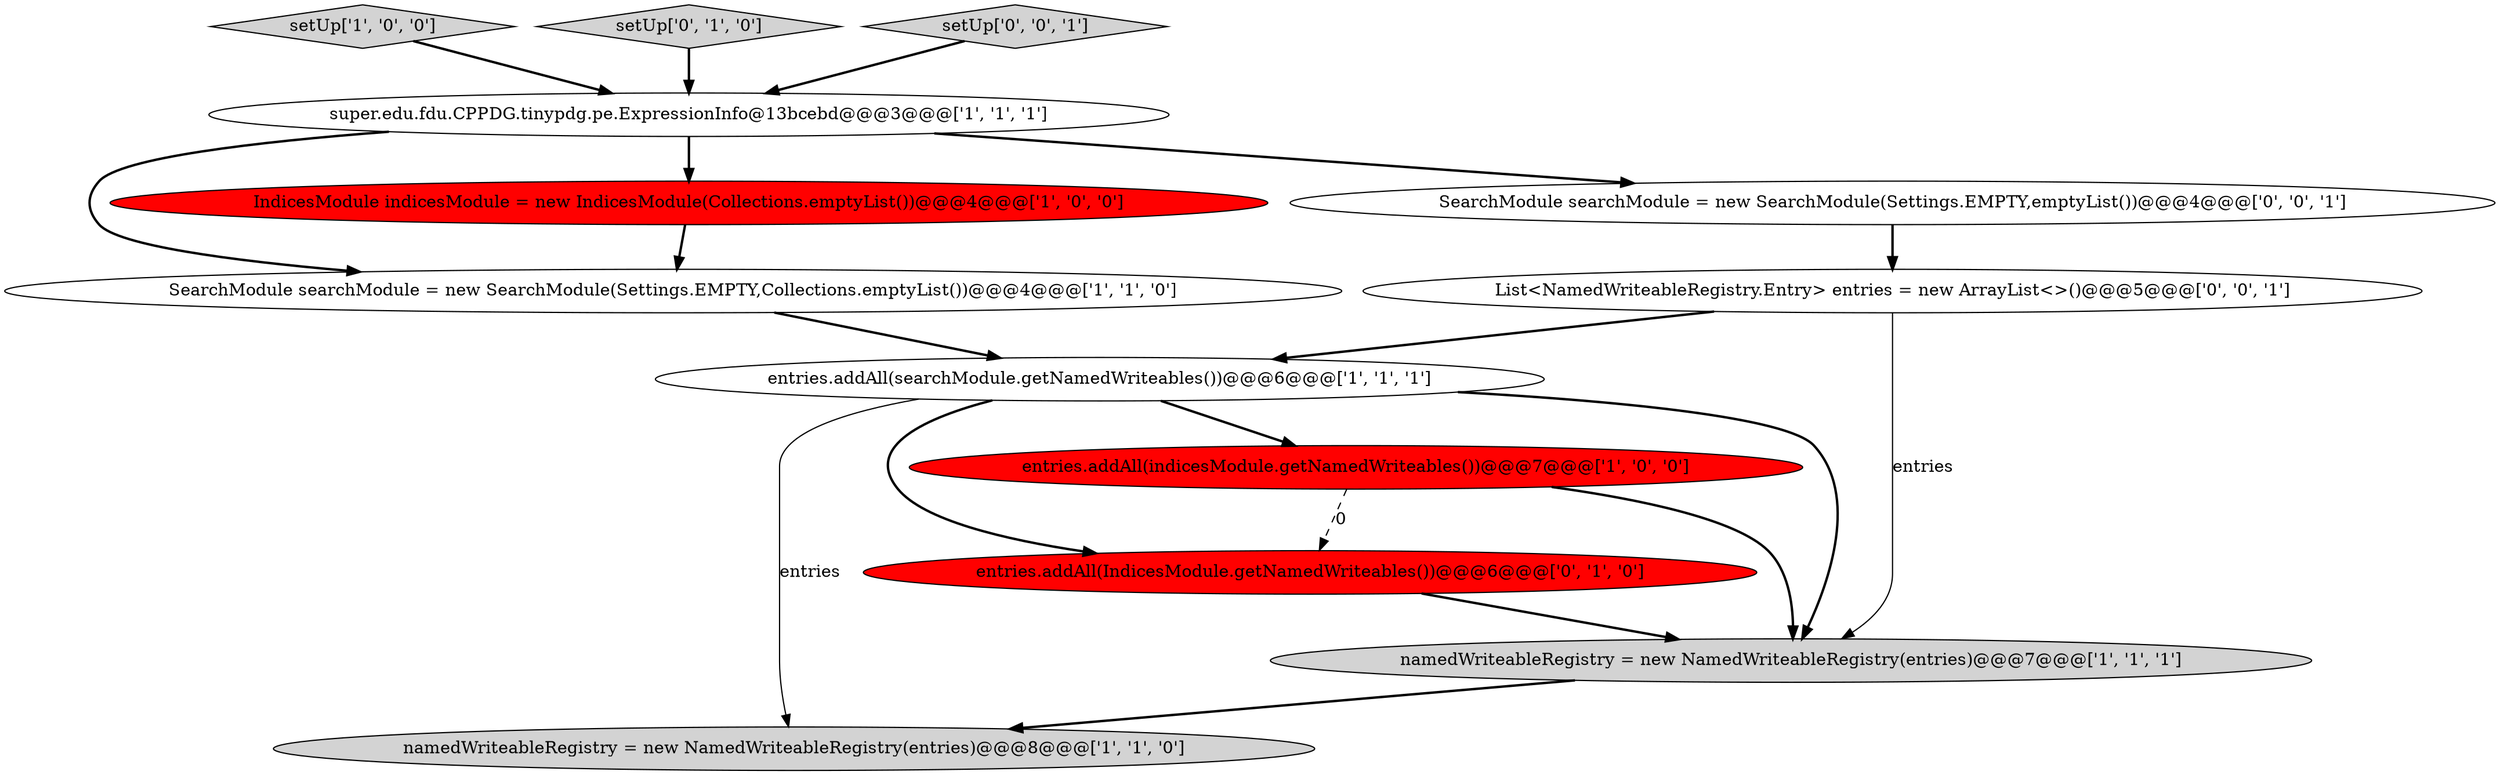 digraph {
4 [style = filled, label = "setUp['1', '0', '0']", fillcolor = lightgray, shape = diamond image = "AAA0AAABBB1BBB"];
7 [style = filled, label = "entries.addAll(indicesModule.getNamedWriteables())@@@7@@@['1', '0', '0']", fillcolor = red, shape = ellipse image = "AAA1AAABBB1BBB"];
0 [style = filled, label = "IndicesModule indicesModule = new IndicesModule(Collections.emptyList())@@@4@@@['1', '0', '0']", fillcolor = red, shape = ellipse image = "AAA1AAABBB1BBB"];
1 [style = filled, label = "SearchModule searchModule = new SearchModule(Settings.EMPTY,Collections.emptyList())@@@4@@@['1', '1', '0']", fillcolor = white, shape = ellipse image = "AAA0AAABBB1BBB"];
10 [style = filled, label = "SearchModule searchModule = new SearchModule(Settings.EMPTY,emptyList())@@@4@@@['0', '0', '1']", fillcolor = white, shape = ellipse image = "AAA0AAABBB3BBB"];
2 [style = filled, label = "namedWriteableRegistry = new NamedWriteableRegistry(entries)@@@7@@@['1', '1', '1']", fillcolor = lightgray, shape = ellipse image = "AAA0AAABBB1BBB"];
9 [style = filled, label = "entries.addAll(IndicesModule.getNamedWriteables())@@@6@@@['0', '1', '0']", fillcolor = red, shape = ellipse image = "AAA1AAABBB2BBB"];
3 [style = filled, label = "namedWriteableRegistry = new NamedWriteableRegistry(entries)@@@8@@@['1', '1', '0']", fillcolor = lightgray, shape = ellipse image = "AAA0AAABBB1BBB"];
6 [style = filled, label = "entries.addAll(searchModule.getNamedWriteables())@@@6@@@['1', '1', '1']", fillcolor = white, shape = ellipse image = "AAA0AAABBB1BBB"];
5 [style = filled, label = "super.edu.fdu.CPPDG.tinypdg.pe.ExpressionInfo@13bcebd@@@3@@@['1', '1', '1']", fillcolor = white, shape = ellipse image = "AAA0AAABBB1BBB"];
8 [style = filled, label = "setUp['0', '1', '0']", fillcolor = lightgray, shape = diamond image = "AAA0AAABBB2BBB"];
11 [style = filled, label = "List<NamedWriteableRegistry.Entry> entries = new ArrayList<>()@@@5@@@['0', '0', '1']", fillcolor = white, shape = ellipse image = "AAA0AAABBB3BBB"];
12 [style = filled, label = "setUp['0', '0', '1']", fillcolor = lightgray, shape = diamond image = "AAA0AAABBB3BBB"];
5->10 [style = bold, label=""];
5->1 [style = bold, label=""];
6->3 [style = solid, label="entries"];
1->6 [style = bold, label=""];
11->2 [style = solid, label="entries"];
6->9 [style = bold, label=""];
6->7 [style = bold, label=""];
5->0 [style = bold, label=""];
8->5 [style = bold, label=""];
12->5 [style = bold, label=""];
9->2 [style = bold, label=""];
7->2 [style = bold, label=""];
0->1 [style = bold, label=""];
4->5 [style = bold, label=""];
7->9 [style = dashed, label="0"];
2->3 [style = bold, label=""];
11->6 [style = bold, label=""];
6->2 [style = bold, label=""];
10->11 [style = bold, label=""];
}
